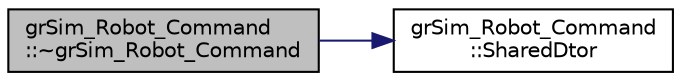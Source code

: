 digraph "grSim_Robot_Command::~grSim_Robot_Command"
{
 // INTERACTIVE_SVG=YES
  edge [fontname="Helvetica",fontsize="10",labelfontname="Helvetica",labelfontsize="10"];
  node [fontname="Helvetica",fontsize="10",shape=record];
  rankdir="LR";
  Node1 [label="grSim_Robot_Command\l::~grSim_Robot_Command",height=0.2,width=0.4,color="black", fillcolor="grey75", style="filled", fontcolor="black"];
  Node1 -> Node2 [color="midnightblue",fontsize="10",style="solid",fontname="Helvetica"];
  Node2 [label="grSim_Robot_Command\l::SharedDtor",height=0.2,width=0.4,color="black", fillcolor="white", style="filled",URL="$d1/d68/classgr_sim___robot___command.html#a631f7cfeea19dd5e04f679431f076370"];
}
